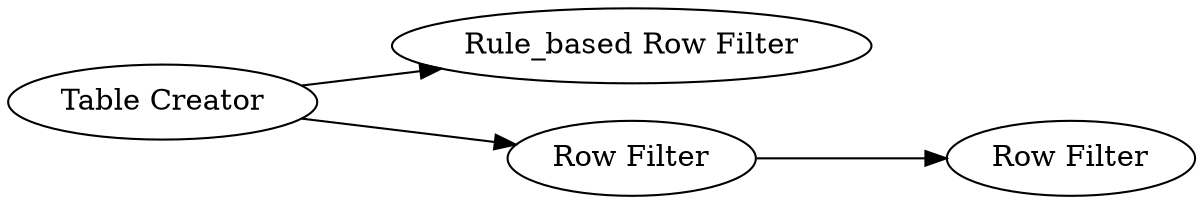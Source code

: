 digraph {
	"2248841539246396369_3" [label="Row Filter"]
	"2248841539246396369_5" [label="Rule_based Row Filter"]
	"2248841539246396369_4" [label="Row Filter"]
	"2248841539246396369_1" [label="Table Creator"]
	"2248841539246396369_1" -> "2248841539246396369_4"
	"2248841539246396369_4" -> "2248841539246396369_3"
	"2248841539246396369_1" -> "2248841539246396369_5"
	rankdir=LR
}
